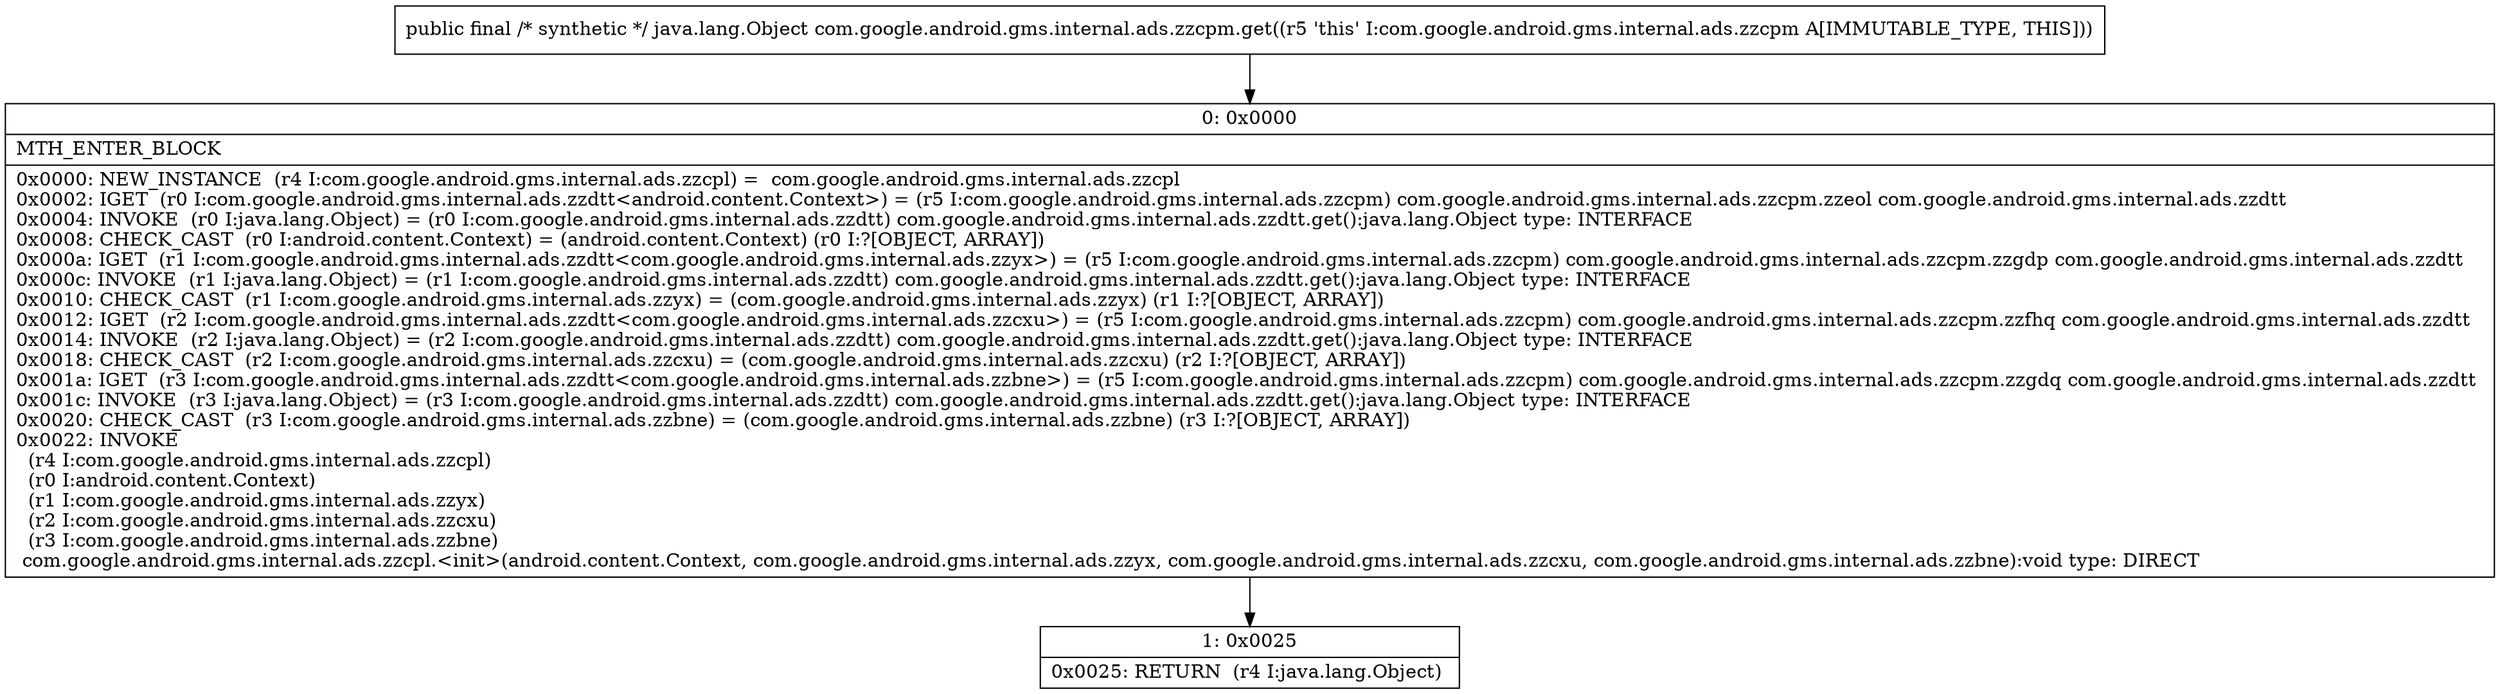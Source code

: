 digraph "CFG forcom.google.android.gms.internal.ads.zzcpm.get()Ljava\/lang\/Object;" {
Node_0 [shape=record,label="{0\:\ 0x0000|MTH_ENTER_BLOCK\l|0x0000: NEW_INSTANCE  (r4 I:com.google.android.gms.internal.ads.zzcpl) =  com.google.android.gms.internal.ads.zzcpl \l0x0002: IGET  (r0 I:com.google.android.gms.internal.ads.zzdtt\<android.content.Context\>) = (r5 I:com.google.android.gms.internal.ads.zzcpm) com.google.android.gms.internal.ads.zzcpm.zzeol com.google.android.gms.internal.ads.zzdtt \l0x0004: INVOKE  (r0 I:java.lang.Object) = (r0 I:com.google.android.gms.internal.ads.zzdtt) com.google.android.gms.internal.ads.zzdtt.get():java.lang.Object type: INTERFACE \l0x0008: CHECK_CAST  (r0 I:android.content.Context) = (android.content.Context) (r0 I:?[OBJECT, ARRAY]) \l0x000a: IGET  (r1 I:com.google.android.gms.internal.ads.zzdtt\<com.google.android.gms.internal.ads.zzyx\>) = (r5 I:com.google.android.gms.internal.ads.zzcpm) com.google.android.gms.internal.ads.zzcpm.zzgdp com.google.android.gms.internal.ads.zzdtt \l0x000c: INVOKE  (r1 I:java.lang.Object) = (r1 I:com.google.android.gms.internal.ads.zzdtt) com.google.android.gms.internal.ads.zzdtt.get():java.lang.Object type: INTERFACE \l0x0010: CHECK_CAST  (r1 I:com.google.android.gms.internal.ads.zzyx) = (com.google.android.gms.internal.ads.zzyx) (r1 I:?[OBJECT, ARRAY]) \l0x0012: IGET  (r2 I:com.google.android.gms.internal.ads.zzdtt\<com.google.android.gms.internal.ads.zzcxu\>) = (r5 I:com.google.android.gms.internal.ads.zzcpm) com.google.android.gms.internal.ads.zzcpm.zzfhq com.google.android.gms.internal.ads.zzdtt \l0x0014: INVOKE  (r2 I:java.lang.Object) = (r2 I:com.google.android.gms.internal.ads.zzdtt) com.google.android.gms.internal.ads.zzdtt.get():java.lang.Object type: INTERFACE \l0x0018: CHECK_CAST  (r2 I:com.google.android.gms.internal.ads.zzcxu) = (com.google.android.gms.internal.ads.zzcxu) (r2 I:?[OBJECT, ARRAY]) \l0x001a: IGET  (r3 I:com.google.android.gms.internal.ads.zzdtt\<com.google.android.gms.internal.ads.zzbne\>) = (r5 I:com.google.android.gms.internal.ads.zzcpm) com.google.android.gms.internal.ads.zzcpm.zzgdq com.google.android.gms.internal.ads.zzdtt \l0x001c: INVOKE  (r3 I:java.lang.Object) = (r3 I:com.google.android.gms.internal.ads.zzdtt) com.google.android.gms.internal.ads.zzdtt.get():java.lang.Object type: INTERFACE \l0x0020: CHECK_CAST  (r3 I:com.google.android.gms.internal.ads.zzbne) = (com.google.android.gms.internal.ads.zzbne) (r3 I:?[OBJECT, ARRAY]) \l0x0022: INVOKE  \l  (r4 I:com.google.android.gms.internal.ads.zzcpl)\l  (r0 I:android.content.Context)\l  (r1 I:com.google.android.gms.internal.ads.zzyx)\l  (r2 I:com.google.android.gms.internal.ads.zzcxu)\l  (r3 I:com.google.android.gms.internal.ads.zzbne)\l com.google.android.gms.internal.ads.zzcpl.\<init\>(android.content.Context, com.google.android.gms.internal.ads.zzyx, com.google.android.gms.internal.ads.zzcxu, com.google.android.gms.internal.ads.zzbne):void type: DIRECT \l}"];
Node_1 [shape=record,label="{1\:\ 0x0025|0x0025: RETURN  (r4 I:java.lang.Object) \l}"];
MethodNode[shape=record,label="{public final \/* synthetic *\/ java.lang.Object com.google.android.gms.internal.ads.zzcpm.get((r5 'this' I:com.google.android.gms.internal.ads.zzcpm A[IMMUTABLE_TYPE, THIS])) }"];
MethodNode -> Node_0;
Node_0 -> Node_1;
}

